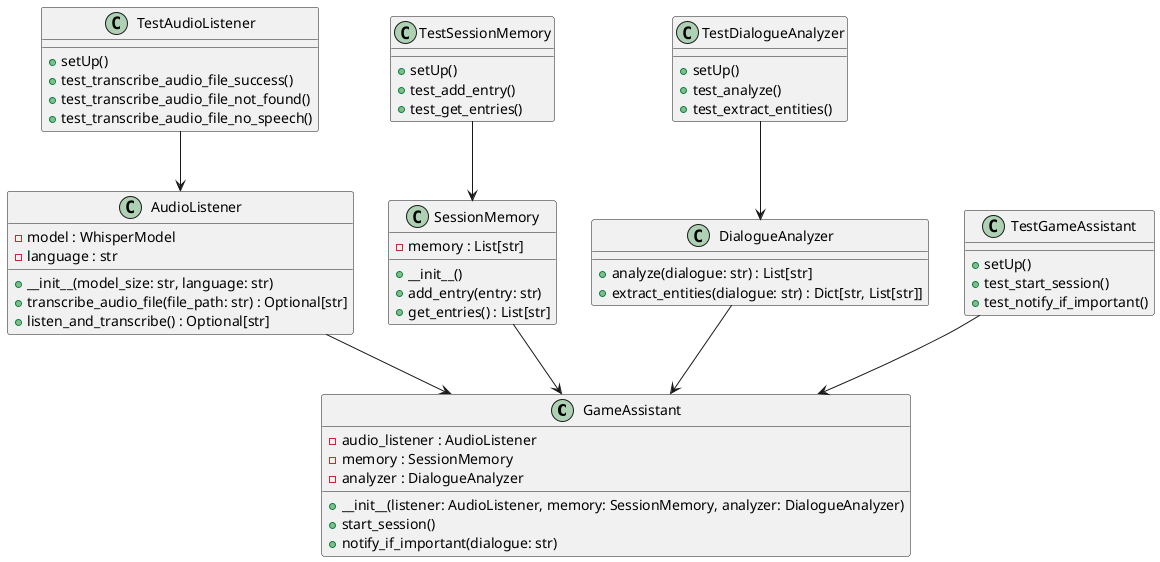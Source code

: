 @startuml


class GameAssistant {
    - audio_listener : AudioListener
    - memory : SessionMemory
    - analyzer : DialogueAnalyzer
    + __init__(listener: AudioListener, memory: SessionMemory, analyzer: DialogueAnalyzer)
    + start_session()
    + notify_if_important(dialogue: str)
}


class AudioListener {
    - model : WhisperModel
    - language : str
    + __init__(model_size: str, language: str)
    + transcribe_audio_file(file_path: str) : Optional[str]
    + listen_and_transcribe() : Optional[str]
}

class SessionMemory {
    - memory : List[str]
    + __init__()
    + add_entry(entry: str)
    + get_entries() : List[str]
}

class DialogueAnalyzer {
    + analyze(dialogue: str) : List[str]
    + extract_entities(dialogue: str) : Dict[str, List[str]]
}

class TestAudioListener {
    + setUp()
    + test_transcribe_audio_file_success()
    + test_transcribe_audio_file_not_found()
    + test_transcribe_audio_file_no_speech()
}

class TestSessionMemory {
    + setUp()
    + test_add_entry()
    + test_get_entries()
}

class TestDialogueAnalyzer {
    + setUp()
    + test_analyze()
    + test_extract_entities()
}

class TestGameAssistant {
    + setUp()
    + test_start_session()
    + test_notify_if_important()
}

AudioListener --> GameAssistant
SessionMemory --> GameAssistant
DialogueAnalyzer --> GameAssistant

TestAudioListener --> AudioListener
TestSessionMemory --> SessionMemory
TestDialogueAnalyzer --> DialogueAnalyzer
TestGameAssistant --> GameAssistant
@enduml

